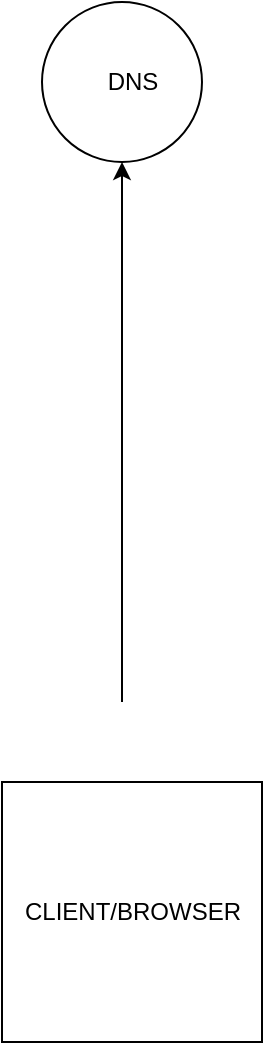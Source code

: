 <mxfile version="21.6.9" type="github">
  <diagram name="Page-1" id="suhhvkQ06J53lEMtTsHB">
    <mxGraphModel dx="1364" dy="803" grid="1" gridSize="10" guides="1" tooltips="1" connect="1" arrows="1" fold="1" page="1" pageScale="1" pageWidth="850" pageHeight="1100" math="0" shadow="0">
      <root>
        <mxCell id="0" />
        <mxCell id="1" parent="0" />
        <mxCell id="lHEWTX2Y4w5UeIPoX3LG-1" value="" style="whiteSpace=wrap;html=1;aspect=fixed;" vertex="1" parent="1">
          <mxGeometry x="10" y="460" width="130" height="130" as="geometry" />
        </mxCell>
        <mxCell id="lHEWTX2Y4w5UeIPoX3LG-2" value="CLIENT/BROWSER" style="text;strokeColor=none;align=center;fillColor=none;html=1;verticalAlign=middle;whiteSpace=wrap;rounded=0;" vertex="1" parent="1">
          <mxGeometry x="47.5" y="500" width="55" height="50" as="geometry" />
        </mxCell>
        <mxCell id="lHEWTX2Y4w5UeIPoX3LG-3" value="" style="endArrow=classic;html=1;rounded=0;" edge="1" parent="1" target="lHEWTX2Y4w5UeIPoX3LG-4">
          <mxGeometry width="50" height="50" relative="1" as="geometry">
            <mxPoint x="70" y="420" as="sourcePoint" />
            <mxPoint x="70" y="230" as="targetPoint" />
          </mxGeometry>
        </mxCell>
        <mxCell id="lHEWTX2Y4w5UeIPoX3LG-4" value="" style="ellipse;whiteSpace=wrap;html=1;aspect=fixed;" vertex="1" parent="1">
          <mxGeometry x="30" y="70" width="80" height="80" as="geometry" />
        </mxCell>
        <mxCell id="lHEWTX2Y4w5UeIPoX3LG-5" value="DNS" style="text;strokeColor=none;align=center;fillColor=none;html=1;verticalAlign=middle;whiteSpace=wrap;rounded=0;" vertex="1" parent="1">
          <mxGeometry x="32.5" y="90" width="85" height="40" as="geometry" />
        </mxCell>
      </root>
    </mxGraphModel>
  </diagram>
</mxfile>
